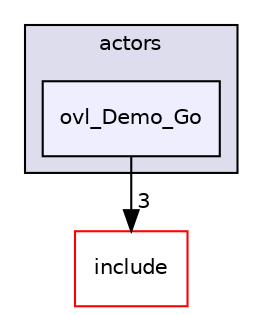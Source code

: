 digraph "src/overlays/actors/ovl_Demo_Go" {
  compound=true
  node [ fontsize="10", fontname="Helvetica"];
  edge [ labelfontsize="10", labelfontname="Helvetica"];
  subgraph clusterdir_e93473484be31ce7bcb356bd643a22f8 {
    graph [ bgcolor="#ddddee", pencolor="black", label="actors" fontname="Helvetica", fontsize="10", URL="dir_e93473484be31ce7bcb356bd643a22f8.html"]
  dir_80141dbbfbdf1dcaaf6d7a0b0e9d0232 [shape=box, label="ovl_Demo_Go", style="filled", fillcolor="#eeeeff", pencolor="black", URL="dir_80141dbbfbdf1dcaaf6d7a0b0e9d0232.html"];
  }
  dir_d44c64559bbebec7f509842c48db8b23 [shape=box label="include" fillcolor="white" style="filled" color="red" URL="dir_d44c64559bbebec7f509842c48db8b23.html"];
  dir_80141dbbfbdf1dcaaf6d7a0b0e9d0232->dir_d44c64559bbebec7f509842c48db8b23 [headlabel="3", labeldistance=1.5 headhref="dir_000157_000000.html"];
}
